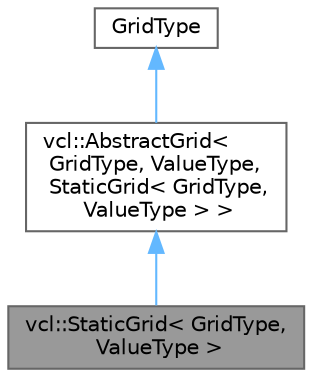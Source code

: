 digraph "vcl::StaticGrid&lt; GridType, ValueType &gt;"
{
 // LATEX_PDF_SIZE
  bgcolor="transparent";
  edge [fontname=Helvetica,fontsize=10,labelfontname=Helvetica,labelfontsize=10];
  node [fontname=Helvetica,fontsize=10,shape=box,height=0.2,width=0.4];
  Node1 [label="vcl::StaticGrid\< GridType,\l ValueType \>",height=0.2,width=0.4,color="gray40", fillcolor="grey60", style="filled", fontcolor="black",tooltip=" "];
  Node2 -> Node1 [dir="back",color="steelblue1",style="solid"];
  Node2 [label="vcl::AbstractGrid\<\l GridType, ValueType,\l StaticGrid\< GridType,\l ValueType \> \>",height=0.2,width=0.4,color="gray40", fillcolor="white", style="filled",URL="$classvcl_1_1AbstractGrid.html",tooltip=" "];
  Node3 -> Node2 [dir="back",color="steelblue1",style="solid"];
  Node3 [label="GridType",height=0.2,width=0.4,color="gray40", fillcolor="white", style="filled",tooltip=" "];
}
